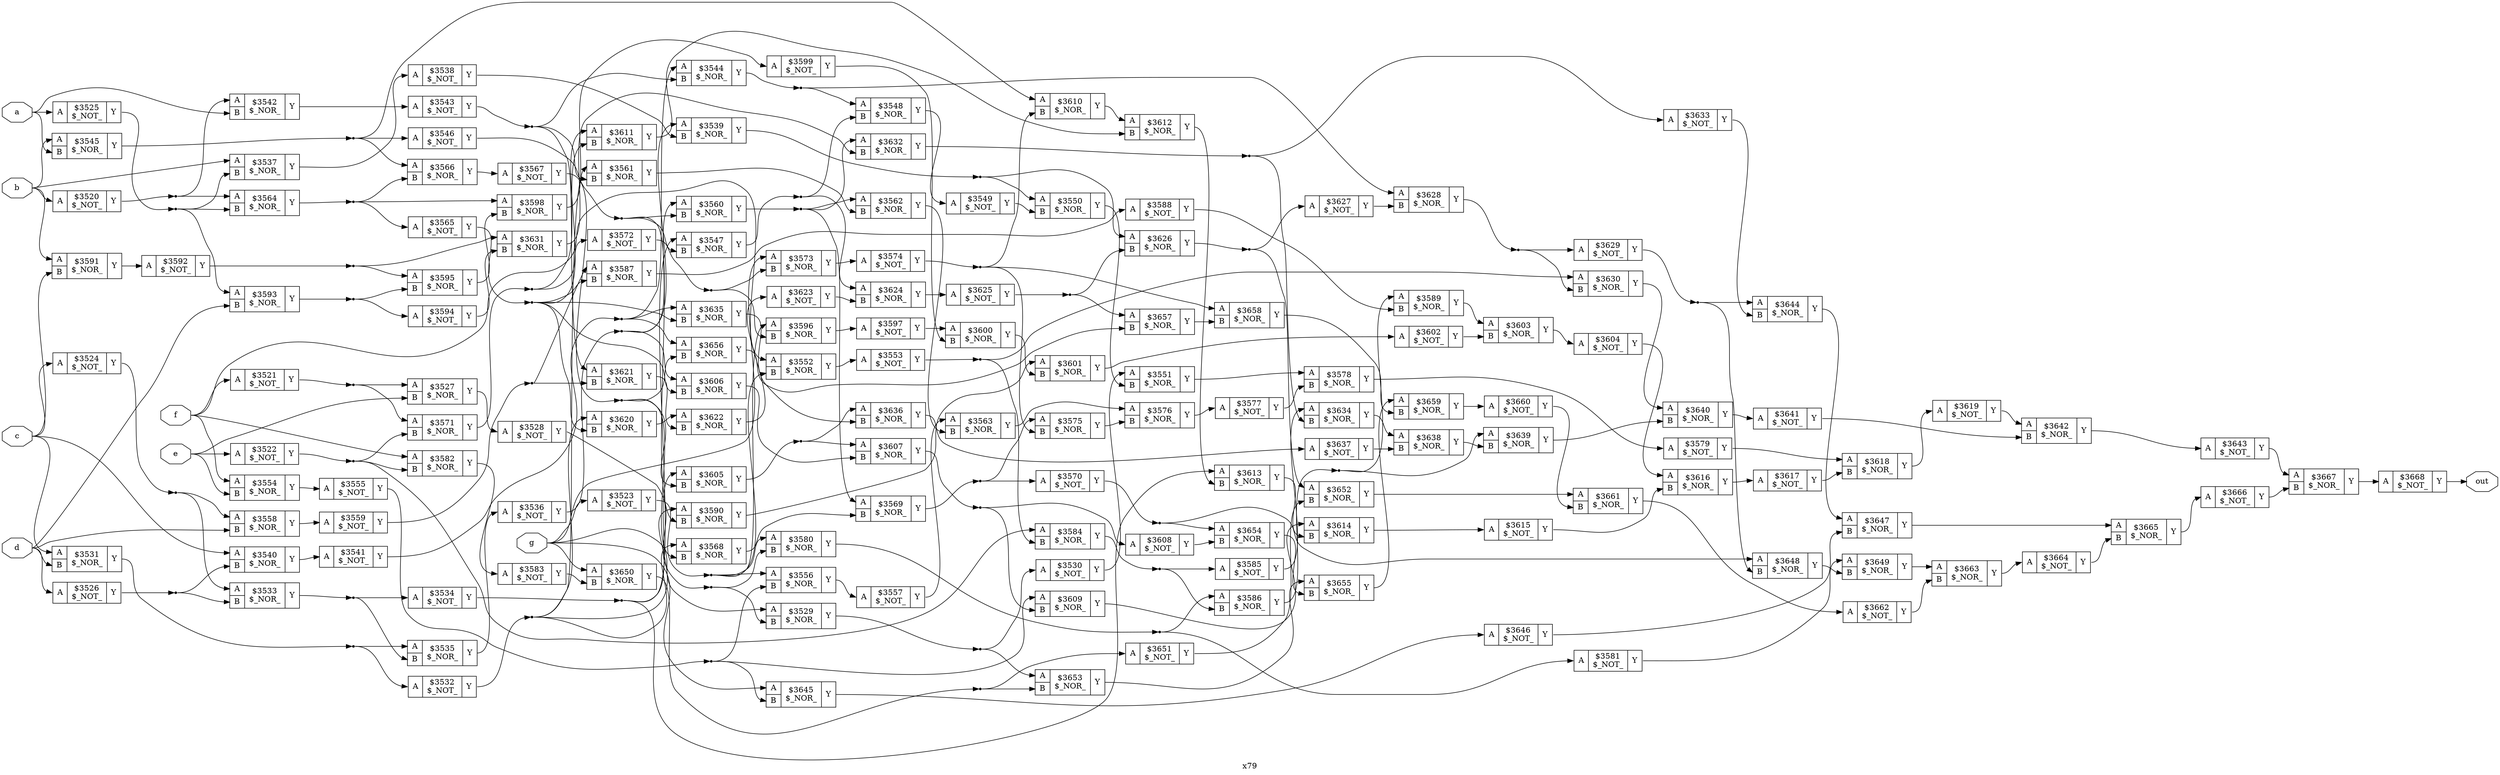 digraph "x79" {
label="x79";
rankdir="LR";
remincross=true;
n149 [ shape=octagon, label="a", color="black", fontcolor="black" ];
n150 [ shape=octagon, label="b", color="black", fontcolor="black" ];
n151 [ shape=octagon, label="c", color="black", fontcolor="black" ];
n152 [ shape=octagon, label="d", color="black", fontcolor="black" ];
n153 [ shape=octagon, label="e", color="black", fontcolor="black" ];
n154 [ shape=octagon, label="f", color="black", fontcolor="black" ];
n155 [ shape=octagon, label="g", color="black", fontcolor="black" ];
n156 [ shape=octagon, label="out", color="black", fontcolor="black" ];
c159 [ shape=record, label="{{<p157> A}|$3520\n$_NOT_|{<p158> Y}}" ];
c160 [ shape=record, label="{{<p157> A}|$3521\n$_NOT_|{<p158> Y}}" ];
c161 [ shape=record, label="{{<p157> A}|$3522\n$_NOT_|{<p158> Y}}" ];
c162 [ shape=record, label="{{<p157> A}|$3523\n$_NOT_|{<p158> Y}}" ];
c163 [ shape=record, label="{{<p157> A}|$3524\n$_NOT_|{<p158> Y}}" ];
c164 [ shape=record, label="{{<p157> A}|$3525\n$_NOT_|{<p158> Y}}" ];
c165 [ shape=record, label="{{<p157> A}|$3526\n$_NOT_|{<p158> Y}}" ];
c167 [ shape=record, label="{{<p157> A|<p166> B}|$3527\n$_NOR_|{<p158> Y}}" ];
c168 [ shape=record, label="{{<p157> A}|$3528\n$_NOT_|{<p158> Y}}" ];
c169 [ shape=record, label="{{<p157> A|<p166> B}|$3529\n$_NOR_|{<p158> Y}}" ];
c170 [ shape=record, label="{{<p157> A}|$3530\n$_NOT_|{<p158> Y}}" ];
c171 [ shape=record, label="{{<p157> A|<p166> B}|$3531\n$_NOR_|{<p158> Y}}" ];
c172 [ shape=record, label="{{<p157> A}|$3532\n$_NOT_|{<p158> Y}}" ];
c173 [ shape=record, label="{{<p157> A|<p166> B}|$3533\n$_NOR_|{<p158> Y}}" ];
c174 [ shape=record, label="{{<p157> A}|$3534\n$_NOT_|{<p158> Y}}" ];
c175 [ shape=record, label="{{<p157> A|<p166> B}|$3535\n$_NOR_|{<p158> Y}}" ];
c176 [ shape=record, label="{{<p157> A}|$3536\n$_NOT_|{<p158> Y}}" ];
c177 [ shape=record, label="{{<p157> A|<p166> B}|$3537\n$_NOR_|{<p158> Y}}" ];
c178 [ shape=record, label="{{<p157> A}|$3538\n$_NOT_|{<p158> Y}}" ];
c179 [ shape=record, label="{{<p157> A|<p166> B}|$3539\n$_NOR_|{<p158> Y}}" ];
c180 [ shape=record, label="{{<p157> A|<p166> B}|$3540\n$_NOR_|{<p158> Y}}" ];
c181 [ shape=record, label="{{<p157> A}|$3541\n$_NOT_|{<p158> Y}}" ];
c182 [ shape=record, label="{{<p157> A|<p166> B}|$3542\n$_NOR_|{<p158> Y}}" ];
c183 [ shape=record, label="{{<p157> A}|$3543\n$_NOT_|{<p158> Y}}" ];
c184 [ shape=record, label="{{<p157> A|<p166> B}|$3544\n$_NOR_|{<p158> Y}}" ];
c185 [ shape=record, label="{{<p157> A|<p166> B}|$3545\n$_NOR_|{<p158> Y}}" ];
c186 [ shape=record, label="{{<p157> A}|$3546\n$_NOT_|{<p158> Y}}" ];
c187 [ shape=record, label="{{<p157> A|<p166> B}|$3547\n$_NOR_|{<p158> Y}}" ];
c188 [ shape=record, label="{{<p157> A|<p166> B}|$3548\n$_NOR_|{<p158> Y}}" ];
c189 [ shape=record, label="{{<p157> A}|$3549\n$_NOT_|{<p158> Y}}" ];
c190 [ shape=record, label="{{<p157> A|<p166> B}|$3550\n$_NOR_|{<p158> Y}}" ];
c191 [ shape=record, label="{{<p157> A|<p166> B}|$3551\n$_NOR_|{<p158> Y}}" ];
c192 [ shape=record, label="{{<p157> A|<p166> B}|$3552\n$_NOR_|{<p158> Y}}" ];
c193 [ shape=record, label="{{<p157> A}|$3553\n$_NOT_|{<p158> Y}}" ];
c194 [ shape=record, label="{{<p157> A|<p166> B}|$3554\n$_NOR_|{<p158> Y}}" ];
c195 [ shape=record, label="{{<p157> A}|$3555\n$_NOT_|{<p158> Y}}" ];
c196 [ shape=record, label="{{<p157> A|<p166> B}|$3556\n$_NOR_|{<p158> Y}}" ];
c197 [ shape=record, label="{{<p157> A}|$3557\n$_NOT_|{<p158> Y}}" ];
c198 [ shape=record, label="{{<p157> A|<p166> B}|$3558\n$_NOR_|{<p158> Y}}" ];
c199 [ shape=record, label="{{<p157> A}|$3559\n$_NOT_|{<p158> Y}}" ];
c200 [ shape=record, label="{{<p157> A|<p166> B}|$3560\n$_NOR_|{<p158> Y}}" ];
c201 [ shape=record, label="{{<p157> A|<p166> B}|$3561\n$_NOR_|{<p158> Y}}" ];
c202 [ shape=record, label="{{<p157> A|<p166> B}|$3562\n$_NOR_|{<p158> Y}}" ];
c203 [ shape=record, label="{{<p157> A|<p166> B}|$3563\n$_NOR_|{<p158> Y}}" ];
c204 [ shape=record, label="{{<p157> A|<p166> B}|$3564\n$_NOR_|{<p158> Y}}" ];
c205 [ shape=record, label="{{<p157> A}|$3565\n$_NOT_|{<p158> Y}}" ];
c206 [ shape=record, label="{{<p157> A|<p166> B}|$3566\n$_NOR_|{<p158> Y}}" ];
c207 [ shape=record, label="{{<p157> A}|$3567\n$_NOT_|{<p158> Y}}" ];
c208 [ shape=record, label="{{<p157> A|<p166> B}|$3568\n$_NOR_|{<p158> Y}}" ];
c209 [ shape=record, label="{{<p157> A|<p166> B}|$3569\n$_NOR_|{<p158> Y}}" ];
c210 [ shape=record, label="{{<p157> A}|$3570\n$_NOT_|{<p158> Y}}" ];
c211 [ shape=record, label="{{<p157> A|<p166> B}|$3571\n$_NOR_|{<p158> Y}}" ];
c212 [ shape=record, label="{{<p157> A}|$3572\n$_NOT_|{<p158> Y}}" ];
c213 [ shape=record, label="{{<p157> A|<p166> B}|$3573\n$_NOR_|{<p158> Y}}" ];
c214 [ shape=record, label="{{<p157> A}|$3574\n$_NOT_|{<p158> Y}}" ];
c215 [ shape=record, label="{{<p157> A|<p166> B}|$3575\n$_NOR_|{<p158> Y}}" ];
c216 [ shape=record, label="{{<p157> A|<p166> B}|$3576\n$_NOR_|{<p158> Y}}" ];
c217 [ shape=record, label="{{<p157> A}|$3577\n$_NOT_|{<p158> Y}}" ];
c218 [ shape=record, label="{{<p157> A|<p166> B}|$3578\n$_NOR_|{<p158> Y}}" ];
c219 [ shape=record, label="{{<p157> A}|$3579\n$_NOT_|{<p158> Y}}" ];
c220 [ shape=record, label="{{<p157> A|<p166> B}|$3580\n$_NOR_|{<p158> Y}}" ];
c221 [ shape=record, label="{{<p157> A}|$3581\n$_NOT_|{<p158> Y}}" ];
c222 [ shape=record, label="{{<p157> A|<p166> B}|$3582\n$_NOR_|{<p158> Y}}" ];
c223 [ shape=record, label="{{<p157> A}|$3583\n$_NOT_|{<p158> Y}}" ];
c224 [ shape=record, label="{{<p157> A|<p166> B}|$3584\n$_NOR_|{<p158> Y}}" ];
c225 [ shape=record, label="{{<p157> A}|$3585\n$_NOT_|{<p158> Y}}" ];
c226 [ shape=record, label="{{<p157> A|<p166> B}|$3586\n$_NOR_|{<p158> Y}}" ];
c227 [ shape=record, label="{{<p157> A|<p166> B}|$3587\n$_NOR_|{<p158> Y}}" ];
c228 [ shape=record, label="{{<p157> A}|$3588\n$_NOT_|{<p158> Y}}" ];
c229 [ shape=record, label="{{<p157> A|<p166> B}|$3589\n$_NOR_|{<p158> Y}}" ];
c230 [ shape=record, label="{{<p157> A|<p166> B}|$3590\n$_NOR_|{<p158> Y}}" ];
c231 [ shape=record, label="{{<p157> A|<p166> B}|$3591\n$_NOR_|{<p158> Y}}" ];
c232 [ shape=record, label="{{<p157> A}|$3592\n$_NOT_|{<p158> Y}}" ];
c233 [ shape=record, label="{{<p157> A|<p166> B}|$3593\n$_NOR_|{<p158> Y}}" ];
c234 [ shape=record, label="{{<p157> A}|$3594\n$_NOT_|{<p158> Y}}" ];
c235 [ shape=record, label="{{<p157> A|<p166> B}|$3595\n$_NOR_|{<p158> Y}}" ];
c236 [ shape=record, label="{{<p157> A|<p166> B}|$3596\n$_NOR_|{<p158> Y}}" ];
c237 [ shape=record, label="{{<p157> A}|$3597\n$_NOT_|{<p158> Y}}" ];
c238 [ shape=record, label="{{<p157> A|<p166> B}|$3598\n$_NOR_|{<p158> Y}}" ];
c239 [ shape=record, label="{{<p157> A}|$3599\n$_NOT_|{<p158> Y}}" ];
c240 [ shape=record, label="{{<p157> A|<p166> B}|$3600\n$_NOR_|{<p158> Y}}" ];
c241 [ shape=record, label="{{<p157> A|<p166> B}|$3601\n$_NOR_|{<p158> Y}}" ];
c242 [ shape=record, label="{{<p157> A}|$3602\n$_NOT_|{<p158> Y}}" ];
c243 [ shape=record, label="{{<p157> A|<p166> B}|$3603\n$_NOR_|{<p158> Y}}" ];
c244 [ shape=record, label="{{<p157> A}|$3604\n$_NOT_|{<p158> Y}}" ];
c245 [ shape=record, label="{{<p157> A|<p166> B}|$3605\n$_NOR_|{<p158> Y}}" ];
c246 [ shape=record, label="{{<p157> A|<p166> B}|$3606\n$_NOR_|{<p158> Y}}" ];
c247 [ shape=record, label="{{<p157> A|<p166> B}|$3607\n$_NOR_|{<p158> Y}}" ];
c248 [ shape=record, label="{{<p157> A}|$3608\n$_NOT_|{<p158> Y}}" ];
c249 [ shape=record, label="{{<p157> A|<p166> B}|$3609\n$_NOR_|{<p158> Y}}" ];
c250 [ shape=record, label="{{<p157> A|<p166> B}|$3610\n$_NOR_|{<p158> Y}}" ];
c251 [ shape=record, label="{{<p157> A|<p166> B}|$3611\n$_NOR_|{<p158> Y}}" ];
c252 [ shape=record, label="{{<p157> A|<p166> B}|$3612\n$_NOR_|{<p158> Y}}" ];
c253 [ shape=record, label="{{<p157> A|<p166> B}|$3613\n$_NOR_|{<p158> Y}}" ];
c254 [ shape=record, label="{{<p157> A|<p166> B}|$3614\n$_NOR_|{<p158> Y}}" ];
c255 [ shape=record, label="{{<p157> A}|$3615\n$_NOT_|{<p158> Y}}" ];
c256 [ shape=record, label="{{<p157> A|<p166> B}|$3616\n$_NOR_|{<p158> Y}}" ];
c257 [ shape=record, label="{{<p157> A}|$3617\n$_NOT_|{<p158> Y}}" ];
c258 [ shape=record, label="{{<p157> A|<p166> B}|$3618\n$_NOR_|{<p158> Y}}" ];
c259 [ shape=record, label="{{<p157> A}|$3619\n$_NOT_|{<p158> Y}}" ];
c260 [ shape=record, label="{{<p157> A|<p166> B}|$3620\n$_NOR_|{<p158> Y}}" ];
c261 [ shape=record, label="{{<p157> A|<p166> B}|$3621\n$_NOR_|{<p158> Y}}" ];
c262 [ shape=record, label="{{<p157> A|<p166> B}|$3622\n$_NOR_|{<p158> Y}}" ];
c263 [ shape=record, label="{{<p157> A}|$3623\n$_NOT_|{<p158> Y}}" ];
c264 [ shape=record, label="{{<p157> A|<p166> B}|$3624\n$_NOR_|{<p158> Y}}" ];
c265 [ shape=record, label="{{<p157> A}|$3625\n$_NOT_|{<p158> Y}}" ];
c266 [ shape=record, label="{{<p157> A|<p166> B}|$3626\n$_NOR_|{<p158> Y}}" ];
c267 [ shape=record, label="{{<p157> A}|$3627\n$_NOT_|{<p158> Y}}" ];
c268 [ shape=record, label="{{<p157> A|<p166> B}|$3628\n$_NOR_|{<p158> Y}}" ];
c269 [ shape=record, label="{{<p157> A}|$3629\n$_NOT_|{<p158> Y}}" ];
c270 [ shape=record, label="{{<p157> A|<p166> B}|$3630\n$_NOR_|{<p158> Y}}" ];
c271 [ shape=record, label="{{<p157> A|<p166> B}|$3631\n$_NOR_|{<p158> Y}}" ];
c272 [ shape=record, label="{{<p157> A|<p166> B}|$3632\n$_NOR_|{<p158> Y}}" ];
c273 [ shape=record, label="{{<p157> A}|$3633\n$_NOT_|{<p158> Y}}" ];
c274 [ shape=record, label="{{<p157> A|<p166> B}|$3634\n$_NOR_|{<p158> Y}}" ];
c275 [ shape=record, label="{{<p157> A|<p166> B}|$3635\n$_NOR_|{<p158> Y}}" ];
c276 [ shape=record, label="{{<p157> A|<p166> B}|$3636\n$_NOR_|{<p158> Y}}" ];
c277 [ shape=record, label="{{<p157> A}|$3637\n$_NOT_|{<p158> Y}}" ];
c278 [ shape=record, label="{{<p157> A|<p166> B}|$3638\n$_NOR_|{<p158> Y}}" ];
c279 [ shape=record, label="{{<p157> A|<p166> B}|$3639\n$_NOR_|{<p158> Y}}" ];
c280 [ shape=record, label="{{<p157> A|<p166> B}|$3640\n$_NOR_|{<p158> Y}}" ];
c281 [ shape=record, label="{{<p157> A}|$3641\n$_NOT_|{<p158> Y}}" ];
c282 [ shape=record, label="{{<p157> A|<p166> B}|$3642\n$_NOR_|{<p158> Y}}" ];
c283 [ shape=record, label="{{<p157> A}|$3643\n$_NOT_|{<p158> Y}}" ];
c284 [ shape=record, label="{{<p157> A|<p166> B}|$3644\n$_NOR_|{<p158> Y}}" ];
c285 [ shape=record, label="{{<p157> A|<p166> B}|$3645\n$_NOR_|{<p158> Y}}" ];
c286 [ shape=record, label="{{<p157> A}|$3646\n$_NOT_|{<p158> Y}}" ];
c287 [ shape=record, label="{{<p157> A|<p166> B}|$3647\n$_NOR_|{<p158> Y}}" ];
c288 [ shape=record, label="{{<p157> A|<p166> B}|$3648\n$_NOR_|{<p158> Y}}" ];
c289 [ shape=record, label="{{<p157> A|<p166> B}|$3649\n$_NOR_|{<p158> Y}}" ];
c290 [ shape=record, label="{{<p157> A|<p166> B}|$3650\n$_NOR_|{<p158> Y}}" ];
c291 [ shape=record, label="{{<p157> A}|$3651\n$_NOT_|{<p158> Y}}" ];
c292 [ shape=record, label="{{<p157> A|<p166> B}|$3652\n$_NOR_|{<p158> Y}}" ];
c293 [ shape=record, label="{{<p157> A|<p166> B}|$3653\n$_NOR_|{<p158> Y}}" ];
c294 [ shape=record, label="{{<p157> A|<p166> B}|$3654\n$_NOR_|{<p158> Y}}" ];
c295 [ shape=record, label="{{<p157> A|<p166> B}|$3655\n$_NOR_|{<p158> Y}}" ];
c296 [ shape=record, label="{{<p157> A|<p166> B}|$3656\n$_NOR_|{<p158> Y}}" ];
c297 [ shape=record, label="{{<p157> A|<p166> B}|$3657\n$_NOR_|{<p158> Y}}" ];
c298 [ shape=record, label="{{<p157> A|<p166> B}|$3658\n$_NOR_|{<p158> Y}}" ];
c299 [ shape=record, label="{{<p157> A|<p166> B}|$3659\n$_NOR_|{<p158> Y}}" ];
c300 [ shape=record, label="{{<p157> A}|$3660\n$_NOT_|{<p158> Y}}" ];
c301 [ shape=record, label="{{<p157> A|<p166> B}|$3661\n$_NOR_|{<p158> Y}}" ];
c302 [ shape=record, label="{{<p157> A}|$3662\n$_NOT_|{<p158> Y}}" ];
c303 [ shape=record, label="{{<p157> A|<p166> B}|$3663\n$_NOR_|{<p158> Y}}" ];
c304 [ shape=record, label="{{<p157> A}|$3664\n$_NOT_|{<p158> Y}}" ];
c305 [ shape=record, label="{{<p157> A|<p166> B}|$3665\n$_NOR_|{<p158> Y}}" ];
c306 [ shape=record, label="{{<p157> A}|$3666\n$_NOT_|{<p158> Y}}" ];
c307 [ shape=record, label="{{<p157> A|<p166> B}|$3667\n$_NOR_|{<p158> Y}}" ];
c308 [ shape=record, label="{{<p157> A}|$3668\n$_NOT_|{<p158> Y}}" ];
c251:p158:e -> c252:p166:w [color="black", label=""];
c260:p158:e -> c262:p157:w [color="black", label=""];
c203:p158:e -> c216:p157:w [color="black", label=""];
n101 [ shape=point ];
c204:p158:e -> n101:w [color="black", label=""];
n101:e -> c205:p157:w [color="black", label=""];
n101:e -> c206:p166:w [color="black", label=""];
n101:e -> c238:p157:w [color="black", label=""];
n102 [ shape=point ];
c205:p158:e -> n102:w [color="black", label=""];
n102:e -> c227:p166:w [color="black", label=""];
n102:e -> c246:p166:w [color="black", label=""];
n102:e -> c251:p157:w [color="black", label=""];
n102:e -> c260:p166:w [color="black", label=""];
n102:e -> c275:p166:w [color="black", label=""];
c206:p158:e -> c207:p157:w [color="black", label=""];
n104 [ shape=point ];
c207:p158:e -> n104:w [color="black", label=""];
n104:e -> c208:p166:w [color="black", label=""];
n104:e -> c245:p166:w [color="black", label=""];
n104:e -> c296:p166:w [color="black", label=""];
c208:p158:e -> c209:p166:w [color="black", label=""];
n106 [ shape=point ];
c209:p158:e -> n106:w [color="black", label=""];
n106:e -> c210:p157:w [color="black", label=""];
n106:e -> c215:p157:w [color="black", label=""];
n107 [ shape=point ];
c210:p158:e -> n107:w [color="black", label=""];
n107:e -> c288:p157:w [color="black", label=""];
n107:e -> c294:p157:w [color="black", label=""];
n108 [ shape=point ];
c211:p158:e -> n108:w [color="black", label=""];
n108:e -> c212:p157:w [color="black", label=""];
n108:e -> c251:p166:w [color="black", label=""];
n109 [ shape=point ];
c212:p158:e -> n109:w [color="black", label=""];
n109:e -> c213:p166:w [color="black", label=""];
n109:e -> c236:p166:w [color="black", label=""];
n11 [ shape=point ];
c160:p158:e -> n11:w [color="black", label=""];
n11:e -> c167:p157:w [color="black", label=""];
n11:e -> c211:p157:w [color="black", label=""];
c213:p158:e -> c214:p157:w [color="black", label=""];
n111 [ shape=point ];
c214:p158:e -> n111:w [color="black", label=""];
n111:e -> c215:p166:w [color="black", label=""];
n111:e -> c250:p166:w [color="black", label=""];
n111:e -> c298:p157:w [color="black", label=""];
c215:p158:e -> c216:p166:w [color="black", label=""];
c216:p158:e -> c217:p157:w [color="black", label=""];
c217:p158:e -> c218:p166:w [color="black", label=""];
c218:p158:e -> c219:p157:w [color="black", label=""];
c219:p158:e -> c258:p157:w [color="black", label=""];
n117 [ shape=point ];
c220:p158:e -> n117:w [color="black", label=""];
n117:e -> c221:p157:w [color="black", label=""];
n117:e -> c226:p157:w [color="black", label=""];
c221:p158:e -> c289:p157:w [color="black", label=""];
c222:p158:e -> c223:p157:w [color="black", label=""];
c261:p158:e -> c262:p166:w [color="black", label=""];
c223:p158:e -> c290:p166:w [color="black", label=""];
n121 [ shape=point ];
c224:p158:e -> n121:w [color="black", label=""];
n121:e -> c225:p157:w [color="black", label=""];
n121:e -> c226:p166:w [color="black", label=""];
c225:p158:e -> c274:p157:w [color="black", label=""];
n123 [ shape=point ];
c226:p158:e -> n123:w [color="black", label=""];
n123:e -> c229:p157:w [color="black", label=""];
n123:e -> c279:p157:w [color="black", label=""];
c227:p158:e -> c228:p157:w [color="black", label=""];
c228:p158:e -> c229:p166:w [color="black", label=""];
c229:p158:e -> c243:p157:w [color="black", label=""];
c230:p158:e -> c241:p157:w [color="black", label=""];
c231:p158:e -> c232:p157:w [color="black", label=""];
n129 [ shape=point ];
c232:p158:e -> n129:w [color="black", label=""];
n129:e -> c235:p157:w [color="black", label=""];
n129:e -> c271:p157:w [color="black", label=""];
c262:p158:e -> c263:p157:w [color="black", label=""];
n130 [ shape=point ];
c233:p158:e -> n130:w [color="black", label=""];
n130:e -> c234:p157:w [color="black", label=""];
n130:e -> c235:p166:w [color="black", label=""];
c234:p158:e -> c271:p166:w [color="black", label=""];
c235:p158:e -> c238:p166:w [color="black", label=""];
c236:p158:e -> c237:p157:w [color="black", label=""];
c237:p158:e -> c240:p157:w [color="black", label=""];
c238:p158:e -> c239:p157:w [color="black", label=""];
c239:p158:e -> c240:p166:w [color="black", label=""];
c240:p158:e -> c241:p166:w [color="black", label=""];
c241:p158:e -> c242:p157:w [color="black", label=""];
c242:p158:e -> c243:p166:w [color="black", label=""];
c263:p158:e -> c264:p166:w [color="black", label=""];
c243:p158:e -> c244:p157:w [color="black", label=""];
c244:p158:e -> c256:p157:w [color="black", label=""];
n142 [ shape=point ];
c245:p158:e -> n142:w [color="black", label=""];
n142:e -> c247:p157:w [color="black", label=""];
n142:e -> c276:p157:w [color="black", label=""];
c246:p158:e -> c247:p166:w [color="black", label=""];
n144 [ shape=point ];
c247:p158:e -> n144:w [color="black", label=""];
n144:e -> c248:p157:w [color="black", label=""];
n144:e -> c249:p166:w [color="black", label=""];
c248:p158:e -> c294:p166:w [color="black", label=""];
c249:p158:e -> c254:p157:w [color="black", label=""];
c250:p158:e -> c252:p157:w [color="black", label=""];
n148 [ shape=point ];
c159:p158:e -> n148:w [color="black", label=""];
n148:e -> c182:p157:w [color="black", label=""];
n148:e -> c204:p157:w [color="black", label=""];
n149:e -> c164:p157:w [color="black", label=""];
n149:e -> c182:p166:w [color="black", label=""];
n149:e -> c185:p166:w [color="black", label=""];
c264:p158:e -> c265:p157:w [color="black", label=""];
n150:e -> c159:p157:w [color="black", label=""];
n150:e -> c177:p157:w [color="black", label=""];
n150:e -> c185:p157:w [color="black", label=""];
n150:e -> c231:p157:w [color="black", label=""];
n151:e -> c163:p157:w [color="black", label=""];
n151:e -> c171:p157:w [color="black", label=""];
n151:e -> c180:p157:w [color="black", label=""];
n151:e -> c231:p166:w [color="black", label=""];
n152:e -> c165:p157:w [color="black", label=""];
n152:e -> c171:p166:w [color="black", label=""];
n152:e -> c198:p166:w [color="black", label=""];
n152:e -> c233:p166:w [color="black", label=""];
n153:e -> c161:p157:w [color="black", label=""];
n153:e -> c167:p166:w [color="black", label=""];
n153:e -> c194:p166:w [color="black", label=""];
n154:e -> c160:p157:w [color="black", label=""];
n154:e -> c192:p157:w [color="black", label=""];
n154:e -> c194:p157:w [color="black", label=""];
n154:e -> c222:p157:w [color="black", label=""];
n155:e -> c162:p157:w [color="black", label=""];
n155:e -> c169:p157:w [color="black", label=""];
n155:e -> c213:p157:w [color="black", label=""];
n155:e -> c285:p157:w [color="black", label=""];
n155:e -> c290:p157:w [color="black", label=""];
c308:p158:e -> n156:w [color="black", label=""];
n16 [ shape=point ];
c265:p158:e -> n16:w [color="black", label=""];
n16:e -> c266:p166:w [color="black", label=""];
n16:e -> c297:p157:w [color="black", label=""];
n17 [ shape=point ];
c266:p158:e -> n17:w [color="black", label=""];
n17:e -> c267:p157:w [color="black", label=""];
n17:e -> c292:p157:w [color="black", label=""];
c267:p158:e -> c268:p166:w [color="black", label=""];
n19 [ shape=point ];
c268:p158:e -> n19:w [color="black", label=""];
n19:e -> c269:p157:w [color="black", label=""];
n19:e -> c270:p166:w [color="black", label=""];
c252:p158:e -> c253:p166:w [color="black", label=""];
n20 [ shape=point ];
c269:p158:e -> n20:w [color="black", label=""];
n20:e -> c284:p157:w [color="black", label=""];
n20:e -> c288:p166:w [color="black", label=""];
c270:p158:e -> c280:p157:w [color="black", label=""];
n22 [ shape=point ];
c161:p158:e -> n22:w [color="black", label=""];
n22:e -> c211:p166:w [color="black", label=""];
n22:e -> c222:p166:w [color="black", label=""];
n22:e -> c224:p157:w [color="black", label=""];
c271:p158:e -> c272:p166:w [color="black", label=""];
n24 [ shape=point ];
c272:p158:e -> n24:w [color="black", label=""];
n24:e -> c273:p157:w [color="black", label=""];
n24:e -> c274:p166:w [color="black", label=""];
c273:p158:e -> c284:p166:w [color="black", label=""];
c274:p158:e -> c278:p157:w [color="black", label=""];
c275:p158:e -> c276:p166:w [color="black", label=""];
c276:p158:e -> c277:p157:w [color="black", label=""];
c277:p158:e -> c278:p166:w [color="black", label=""];
c253:p158:e -> c254:p166:w [color="black", label=""];
c278:p158:e -> c279:p166:w [color="black", label=""];
c279:p158:e -> c280:p166:w [color="black", label=""];
c280:p158:e -> c281:p157:w [color="black", label=""];
n33 [ shape=point ];
c162:p158:e -> n33:w [color="black", label=""];
n33:e -> c192:p166:w [color="black", label=""];
n33:e -> c196:p157:w [color="black", label=""];
n33:e -> c220:p157:w [color="black", label=""];
n33:e -> c236:p157:w [color="black", label=""];
c281:p158:e -> c282:p166:w [color="black", label=""];
c282:p158:e -> c283:p157:w [color="black", label=""];
c283:p158:e -> c307:p157:w [color="black", label=""];
c284:p158:e -> c287:p157:w [color="black", label=""];
c285:p158:e -> c286:p157:w [color="black", label=""];
c286:p158:e -> c287:p166:w [color="black", label=""];
c254:p158:e -> c255:p157:w [color="black", label=""];
c287:p158:e -> c305:p157:w [color="black", label=""];
c288:p158:e -> c289:p166:w [color="black", label=""];
c289:p158:e -> c303:p157:w [color="black", label=""];
n43 [ shape=point ];
c290:p158:e -> n43:w [color="black", label=""];
n43:e -> c291:p157:w [color="black", label=""];
n43:e -> c293:p166:w [color="black", label=""];
n44 [ shape=point ];
c163:p158:e -> n44:w [color="black", label=""];
n44:e -> c173:p157:w [color="black", label=""];
n44:e -> c198:p157:w [color="black", label=""];
c291:p158:e -> c292:p166:w [color="black", label=""];
c292:p158:e -> c301:p157:w [color="black", label=""];
c293:p158:e -> c295:p157:w [color="black", label=""];
c294:p158:e -> c295:p166:w [color="black", label=""];
c295:p158:e -> c299:p157:w [color="black", label=""];
c255:p158:e -> c256:p166:w [color="black", label=""];
c296:p158:e -> c297:p166:w [color="black", label=""];
c297:p158:e -> c298:p166:w [color="black", label=""];
c298:p158:e -> c299:p166:w [color="black", label=""];
c299:p158:e -> c300:p157:w [color="black", label=""];
c300:p158:e -> c301:p166:w [color="black", label=""];
n55 [ shape=point ];
c164:p158:e -> n55:w [color="black", label=""];
n55:e -> c177:p166:w [color="black", label=""];
n55:e -> c204:p166:w [color="black", label=""];
n55:e -> c233:p157:w [color="black", label=""];
c301:p158:e -> c302:p157:w [color="black", label=""];
c302:p158:e -> c303:p166:w [color="black", label=""];
c303:p158:e -> c304:p157:w [color="black", label=""];
c304:p158:e -> c305:p166:w [color="black", label=""];
c256:p158:e -> c257:p157:w [color="black", label=""];
c305:p158:e -> c306:p157:w [color="black", label=""];
c306:p158:e -> c307:p166:w [color="black", label=""];
c307:p158:e -> c308:p157:w [color="black", label=""];
n63 [ shape=point ];
c165:p158:e -> n63:w [color="black", label=""];
n63:e -> c173:p166:w [color="black", label=""];
n63:e -> c180:p166:w [color="black", label=""];
c167:p158:e -> c168:p157:w [color="black", label=""];
n65 [ shape=point ];
c168:p158:e -> n65:w [color="black", label=""];
n65:e -> c169:p166:w [color="black", label=""];
n65:e -> c220:p166:w [color="black", label=""];
n66 [ shape=point ];
c169:p158:e -> n66:w [color="black", label=""];
n66:e -> c170:p157:w [color="black", label=""];
n66:e -> c293:p157:w [color="black", label=""];
c170:p158:e -> c191:p157:w [color="black", label=""];
n68 [ shape=point ];
c171:p158:e -> n68:w [color="black", label=""];
n68:e -> c172:p157:w [color="black", label=""];
n68:e -> c175:p157:w [color="black", label=""];
n69 [ shape=point ];
c172:p158:e -> n69:w [color="black", label=""];
n69:e -> c201:p157:w [color="black", label=""];
n69:e -> c208:p157:w [color="black", label=""];
n69:e -> c230:p157:w [color="black", label=""];
n69:e -> c260:p157:w [color="black", label=""];
c257:p158:e -> c258:p166:w [color="black", label=""];
n70 [ shape=point ];
c173:p158:e -> n70:w [color="black", label=""];
n70:e -> c174:p157:w [color="black", label=""];
n70:e -> c175:p166:w [color="black", label=""];
n71 [ shape=point ];
c174:p158:e -> n71:w [color="black", label=""];
n71:e -> c187:p157:w [color="black", label=""];
n71:e -> c245:p157:w [color="black", label=""];
n71:e -> c253:p157:w [color="black", label=""];
c175:p158:e -> c176:p157:w [color="black", label=""];
n73 [ shape=point ];
c176:p158:e -> n73:w [color="black", label=""];
n73:e -> c179:p157:w [color="black", label=""];
n73:e -> c200:p157:w [color="black", label=""];
n73:e -> c246:p157:w [color="black", label=""];
c177:p158:e -> c178:p157:w [color="black", label=""];
c178:p158:e -> c179:p166:w [color="black", label=""];
n76 [ shape=point ];
c179:p158:e -> n76:w [color="black", label=""];
n76:e -> c190:p157:w [color="black", label=""];
n76:e -> c266:p157:w [color="black", label=""];
c180:p158:e -> c181:p157:w [color="black", label=""];
n78 [ shape=point ];
c181:p158:e -> n78:w [color="black", label=""];
n78:e -> c184:p157:w [color="black", label=""];
n78:e -> c275:p157:w [color="black", label=""];
n78:e -> c296:p157:w [color="black", label=""];
c182:p158:e -> c183:p157:w [color="black", label=""];
c258:p158:e -> c259:p157:w [color="black", label=""];
n80 [ shape=point ];
c183:p158:e -> n80:w [color="black", label=""];
n80:e -> c184:p166:w [color="black", label=""];
n80:e -> c201:p166:w [color="black", label=""];
n80:e -> c261:p157:w [color="black", label=""];
n81 [ shape=point ];
c184:p158:e -> n81:w [color="black", label=""];
n81:e -> c188:p157:w [color="black", label=""];
n81:e -> c268:p157:w [color="black", label=""];
n82 [ shape=point ];
c185:p158:e -> n82:w [color="black", label=""];
n82:e -> c186:p157:w [color="black", label=""];
n82:e -> c206:p157:w [color="black", label=""];
n82:e -> c250:p157:w [color="black", label=""];
n83 [ shape=point ];
c186:p158:e -> n83:w [color="black", label=""];
n83:e -> c187:p166:w [color="black", label=""];
n83:e -> c200:p166:w [color="black", label=""];
n83:e -> c230:p166:w [color="black", label=""];
n84 [ shape=point ];
c187:p158:e -> n84:w [color="black", label=""];
n84:e -> c188:p166:w [color="black", label=""];
n84:e -> c264:p157:w [color="black", label=""];
c188:p158:e -> c189:p157:w [color="black", label=""];
c189:p158:e -> c190:p166:w [color="black", label=""];
c190:p158:e -> c191:p166:w [color="black", label=""];
c191:p158:e -> c218:p157:w [color="black", label=""];
c192:p158:e -> c193:p157:w [color="black", label=""];
c259:p158:e -> c282:p157:w [color="black", label=""];
n90 [ shape=point ];
c193:p158:e -> n90:w [color="black", label=""];
n90:e -> c224:p166:w [color="black", label=""];
n90:e -> c270:p157:w [color="black", label=""];
c194:p158:e -> c195:p157:w [color="black", label=""];
n92 [ shape=point ];
c195:p158:e -> n92:w [color="black", label=""];
n92:e -> c196:p166:w [color="black", label=""];
n92:e -> c249:p157:w [color="black", label=""];
n92:e -> c285:p166:w [color="black", label=""];
c196:p158:e -> c197:p157:w [color="black", label=""];
c197:p158:e -> c203:p157:w [color="black", label=""];
c198:p158:e -> c199:p157:w [color="black", label=""];
n96 [ shape=point ];
c199:p158:e -> n96:w [color="black", label=""];
n96:e -> c227:p157:w [color="black", label=""];
n96:e -> c261:p166:w [color="black", label=""];
n97 [ shape=point ];
c200:p158:e -> n97:w [color="black", label=""];
n97:e -> c202:p157:w [color="black", label=""];
n97:e -> c209:p157:w [color="black", label=""];
n97:e -> c272:p157:w [color="black", label=""];
c201:p158:e -> c202:p166:w [color="black", label=""];
c202:p158:e -> c203:p166:w [color="black", label=""];
}
